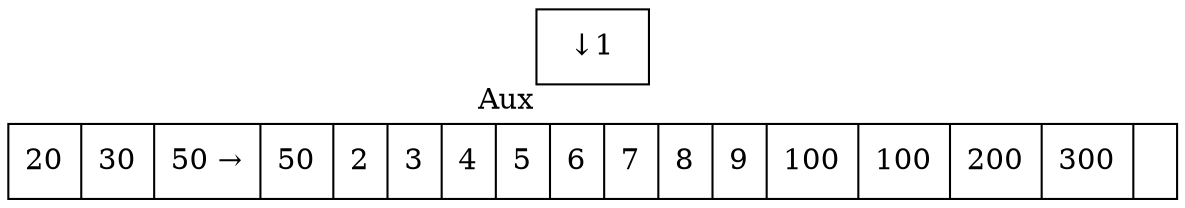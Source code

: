 digraph G{ node [shape = record ];
 rankdir=LR;X[label="{ 20|30|50 → |50|2|3|4|5|6|7|8|9|100|100|200|300|}"]
2[label=" { ↓ 1}"xlabel="Aux"]
}
